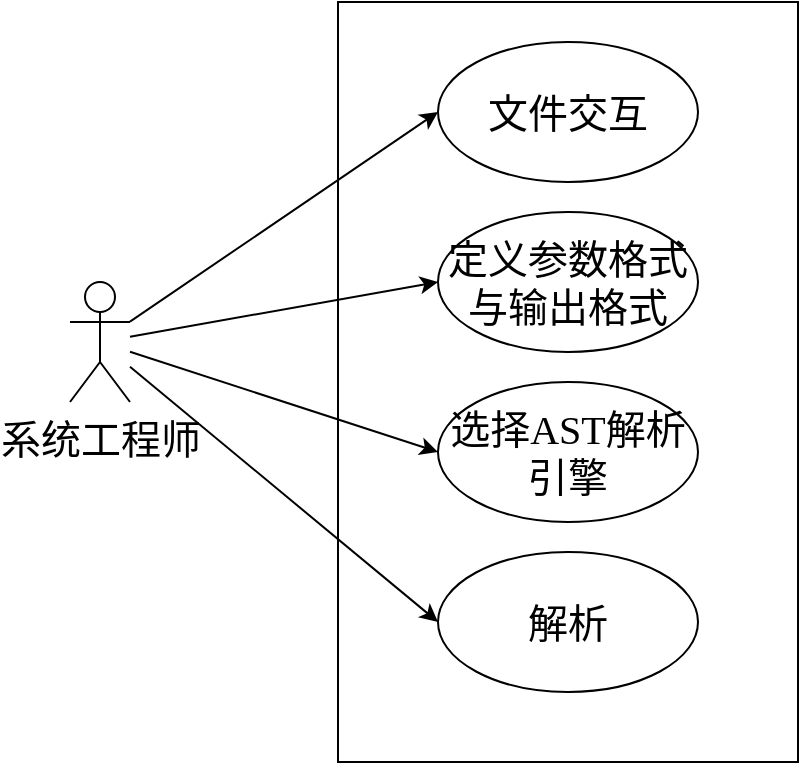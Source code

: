 <mxfile version="22.1.8" type="github">
  <diagram name="第 1 页" id="1wMIRgZhA3eAPInTexrf">
    <mxGraphModel dx="1042" dy="577" grid="1" gridSize="10" guides="1" tooltips="1" connect="1" arrows="1" fold="1" page="1" pageScale="1" pageWidth="827" pageHeight="1169" math="0" shadow="0">
      <root>
        <mxCell id="0" />
        <mxCell id="1" parent="0" />
        <mxCell id="1QpfjMKAaEjmd-cmzOLP-1" value="" style="rounded=0;whiteSpace=wrap;html=1;" parent="1" vertex="1">
          <mxGeometry x="234" y="70" width="230" height="380" as="geometry" />
        </mxCell>
        <mxCell id="1QpfjMKAaEjmd-cmzOLP-2" value="文件交互" style="ellipse;whiteSpace=wrap;html=1;fontFamily=宋体;fontSize=20;" parent="1" vertex="1">
          <mxGeometry x="284" y="90" width="130" height="70" as="geometry" />
        </mxCell>
        <mxCell id="1QpfjMKAaEjmd-cmzOLP-13" style="rounded=0;orthogonalLoop=1;jettySize=auto;html=1;entryX=0;entryY=0.5;entryDx=0;entryDy=0;" parent="1" source="1QpfjMKAaEjmd-cmzOLP-3" target="1QpfjMKAaEjmd-cmzOLP-2" edge="1">
          <mxGeometry relative="1" as="geometry" />
        </mxCell>
        <mxCell id="1QpfjMKAaEjmd-cmzOLP-14" style="rounded=0;orthogonalLoop=1;jettySize=auto;html=1;entryX=0;entryY=0.5;entryDx=0;entryDy=0;" parent="1" source="1QpfjMKAaEjmd-cmzOLP-3" target="1QpfjMKAaEjmd-cmzOLP-8" edge="1">
          <mxGeometry relative="1" as="geometry" />
        </mxCell>
        <mxCell id="1QpfjMKAaEjmd-cmzOLP-15" style="rounded=0;orthogonalLoop=1;jettySize=auto;html=1;entryX=0;entryY=0.5;entryDx=0;entryDy=0;" parent="1" source="1QpfjMKAaEjmd-cmzOLP-3" target="1QpfjMKAaEjmd-cmzOLP-9" edge="1">
          <mxGeometry relative="1" as="geometry" />
        </mxCell>
        <mxCell id="1QpfjMKAaEjmd-cmzOLP-16" style="rounded=0;orthogonalLoop=1;jettySize=auto;html=1;entryX=0;entryY=0.5;entryDx=0;entryDy=0;" parent="1" source="1QpfjMKAaEjmd-cmzOLP-3" target="1QpfjMKAaEjmd-cmzOLP-12" edge="1">
          <mxGeometry relative="1" as="geometry" />
        </mxCell>
        <mxCell id="1QpfjMKAaEjmd-cmzOLP-3" value="系统工程师" style="shape=umlActor;verticalLabelPosition=bottom;verticalAlign=top;html=1;fontSize=20;fontFamily=宋体;" parent="1" vertex="1">
          <mxGeometry x="100" y="210" width="30" height="60" as="geometry" />
        </mxCell>
        <mxCell id="1QpfjMKAaEjmd-cmzOLP-8" value="定义参数格式与输出格式" style="ellipse;whiteSpace=wrap;html=1;fontFamily=宋体;fontSize=20;" parent="1" vertex="1">
          <mxGeometry x="284" y="175" width="130" height="70" as="geometry" />
        </mxCell>
        <mxCell id="1QpfjMKAaEjmd-cmzOLP-9" value="选择AST解析引擎" style="ellipse;whiteSpace=wrap;html=1;fontFamily=宋体;fontSize=20;" parent="1" vertex="1">
          <mxGeometry x="284" y="260" width="130" height="70" as="geometry" />
        </mxCell>
        <mxCell id="1QpfjMKAaEjmd-cmzOLP-12" value="解析" style="ellipse;whiteSpace=wrap;html=1;fontFamily=宋体;fontSize=20;" parent="1" vertex="1">
          <mxGeometry x="284" y="345" width="130" height="70" as="geometry" />
        </mxCell>
      </root>
    </mxGraphModel>
  </diagram>
</mxfile>
